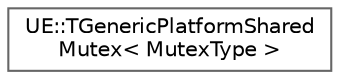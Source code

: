 digraph "Graphical Class Hierarchy"
{
 // INTERACTIVE_SVG=YES
 // LATEX_PDF_SIZE
  bgcolor="transparent";
  edge [fontname=Helvetica,fontsize=10,labelfontname=Helvetica,labelfontsize=10];
  node [fontname=Helvetica,fontsize=10,shape=box,height=0.2,width=0.4];
  rankdir="LR";
  Node0 [id="Node000000",label="UE::TGenericPlatformShared\lMutex\< MutexType \>",height=0.2,width=0.4,color="grey40", fillcolor="white", style="filled",URL="$da/d8b/classUE_1_1TGenericPlatformSharedMutex.html",tooltip="TGenericPlatformSharedMutex - Read/Write Mutex."];
}
